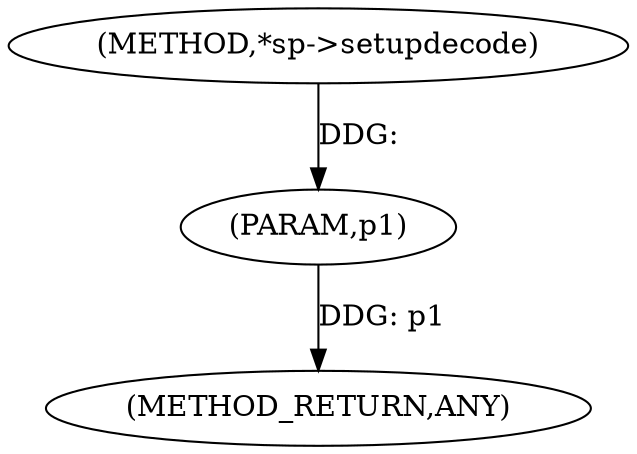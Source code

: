 digraph "*sp-&gt;setupdecode" {  
"100461" [label = <(METHOD,*sp-&gt;setupdecode)> ]
"100463" [label = <(METHOD_RETURN,ANY)> ]
"100462" [label = <(PARAM,p1)> ]
  "100462" -> "100463"  [ label = "DDG: p1"] 
  "100461" -> "100462"  [ label = "DDG: "] 
}
